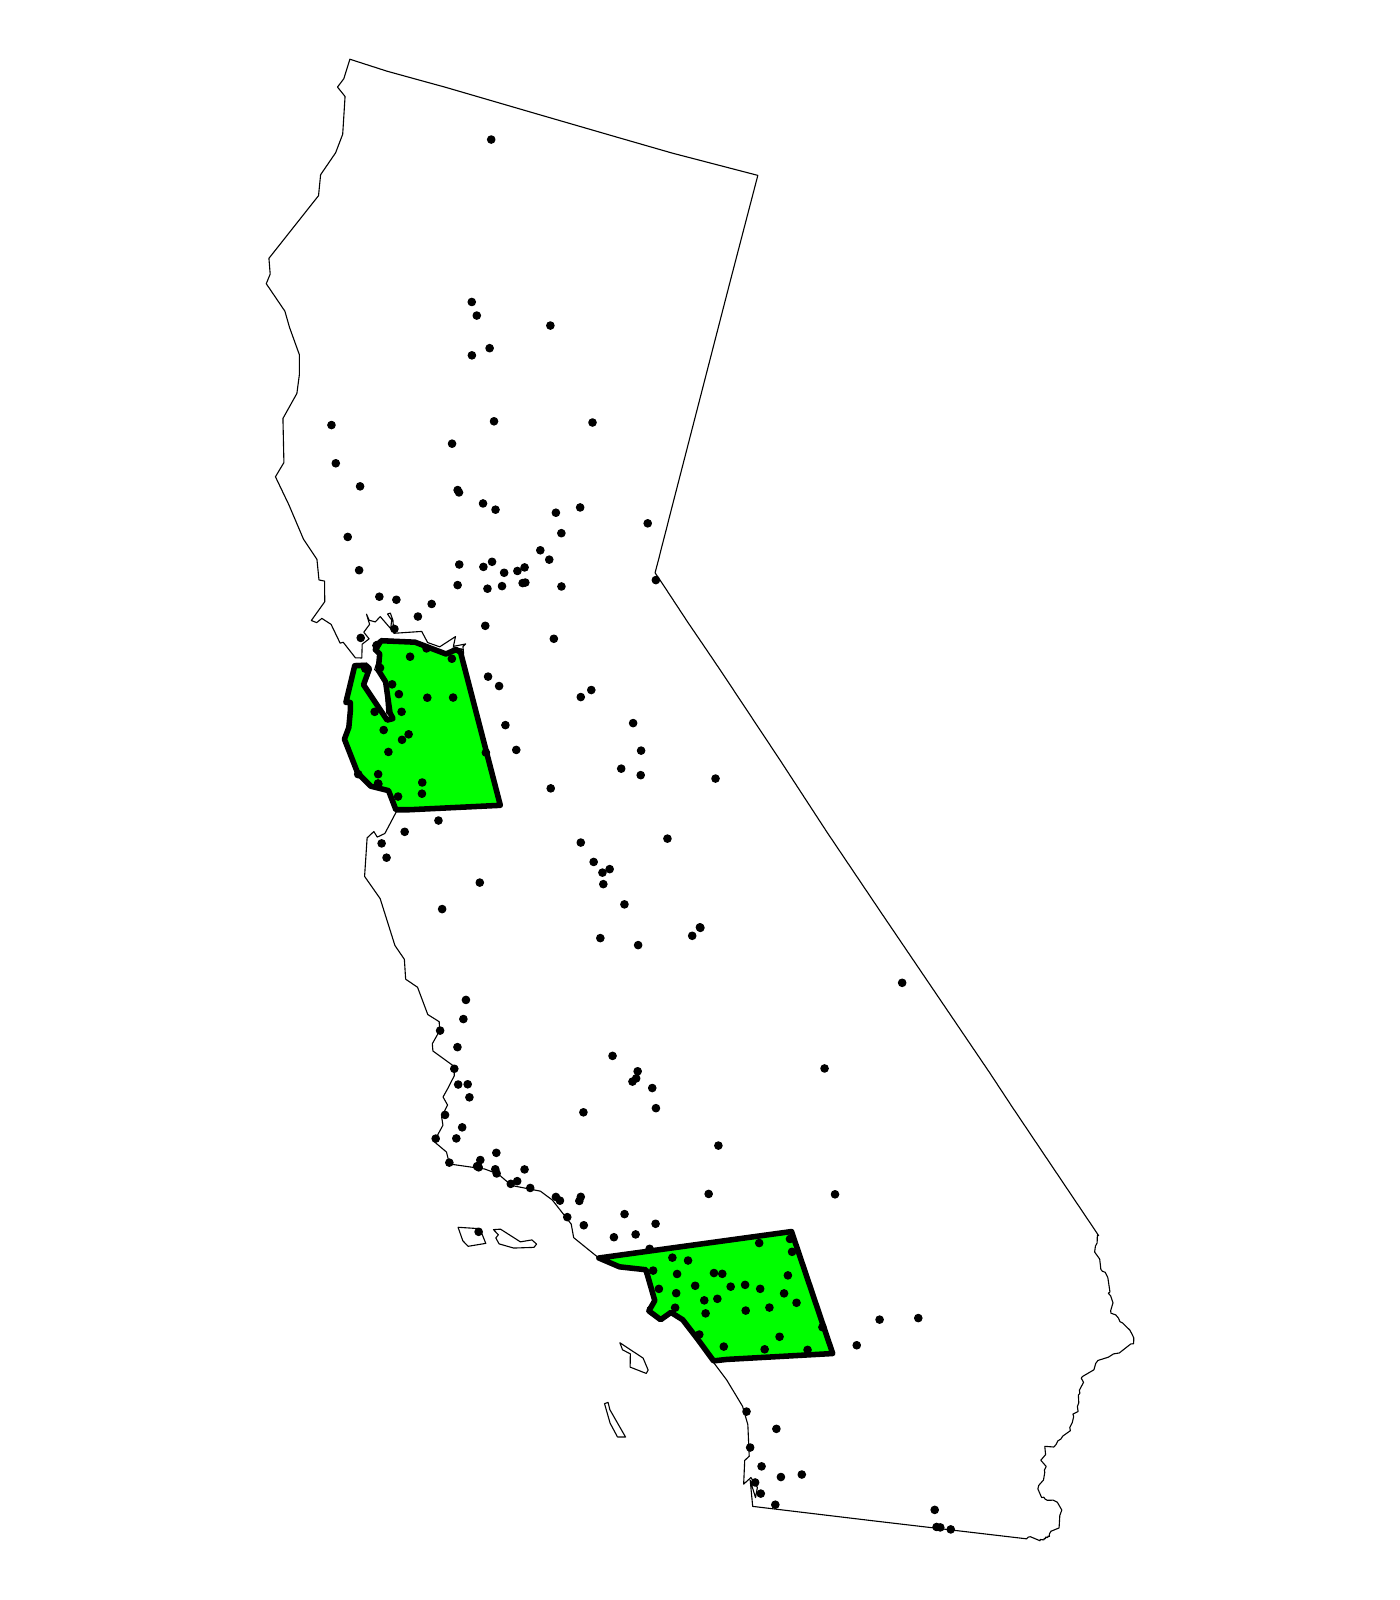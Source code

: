 % Created by tikzDevice version 0.6.2-92-0ad2792 on 2013-05-28 13:54:55
% !TEX encoding = UTF-8 Unicode
\documentclass[mathserif,compress]{beamer}
\nonstopmode

\usepackage{tikz}

\usepackage[active,tightpage,psfixbb]{preview}

\PreviewEnvironment{pgfpicture}

\setlength\PreviewBorder{0pt}

\newcommand{\SweaveOpts}[1]{}  % do not interfere with LaTeX
\newcommand{\SweaveInput}[1]{} % because they are not real TeX commands
\newcommand{\Sexpr}[1]{}       % will only be parsed by R

 
\usepackage{beamerthemeDresden} 
\usepackage[english]{babel}
\usepackage{amsmath,amssymb}
\usepackage[latin1]{inputenc}
\usepackage{palatino}
\usepackage{graphicx}
\usepackage{subfigure}
\usepackage{pgf}
\usepackage{relsize}
\def\beq{\begin{equation}}
\def\eeq{\end{equation}}
\def\bit{\begin{itemize}}
\def\eit{\end{itemize}}
\def\bdm{\begin{displaymath}}
\def\edm{\end{displaymath}}
\def\ben{\begin{enumerate}}
\def\een{\end{enumerate}}
\def\bc{\mathbf{c}}
\def\bd{\mathbf{d}}
\def\bh{\mathbf{h}}
\def\bm{\mathbf{m}}
\def\br{\mathbf{r}}
\def\bs{\mathbf{s}}
\def\bu{\mathbf{u}}
\def\bv{\mathbf{v}}
\def\bw{\mathbf{w}}
\def\bx{\mathbf{x}}
\def\by{\mathbf{y}}
\def\bz{\mathbf{z}}
\def\bA{\mathbf{A}}
\def\bD{\mathbf{D}}
\def\bG{\mathbf{G}}
\def\bI{\mathbf{I}}
\def\bQ{\mathbf{Q}}
\def\bR{\mathbf{R}}
\def\bS{\mathbf{S}}
\def\bV{\mathbf{V}}
\def\bW{\mathbf{W}}
\def\bX{\mathbf{X}}
\def\bY{\mathbf{Y}}
\def\bZ{\mathbf{Z}}
\def\cB{\mathcal{B}}
\def\cF{\mathcal{F}}
\def\cI{\mathcal{I}}
\def\cK{\mathcal{K}}
\def\cU{\mathcal{U}}
\def\bbeta{\mbox{\boldmath $\beta$}}
\def\bepsilon{\mbox{\boldmath $\epsilon$}}
\def\bdelta{\mbox{\boldmath $\delta$}}
\def\bgamma{\mbox{\boldmath $\gamma$}}
\def\bldeta{\mbox{\boldmath $\eta$}}
\def\bphi{\mbox{\boldmath $\phi$}}
\def\bkappa{\mbox{\boldmath $\kappa$}}
\def\blambda{\mbox{\boldmath $\lambda$}}
\def\bmu{\mbox{\boldmath $\mu$}}
\def\bnu{\mbox{\boldmath $\nu$}}
\def\btheta{\mbox{\boldmath $\theta$}}
\def\brho{\mbox{\boldmath $\rho$}}
\def\bDelta{\mbox{\boldmath $\Delta$}}
\def\bLambda{\mbox{\boldmath $\Lambda$}}
\def\bSigma{\mbox{\boldmath $\Sigma$}}
\def\var{\textrm{var}}
\def\cov{\textrm{cov}}
\def\log{\textrm{log}}
\def\median{\textrm{median}}
\def\argmin{\textrm{arg min }}
\def\bzero{\mathbf{0}}
\def\bone{\mathbf{1}}
\def\Poi{\textrm{Poi}}
\def\Unif{\textrm{Unif}}
\def\upp{^\prime}
\def\upi{^{-1}}
\newcommand{\cye}[1]{\color{yellow!70!black}#1}
\newcommand{\cre}[1]{\color{red!70!black}#1}
\newcommand{\cbl}[1]{\color{blue!70!black}#1}
\newcommand{\cgr}[1]{\color{green!70!black}#1}

\begin{document}

\begin{tikzpicture}[x=1pt,y=1pt]
\definecolor[named]{fillColor}{rgb}{1.00,1.00,1.00}
\path[use as bounding box,fill=fillColor,fill opacity=0.00] (0,0) rectangle (505.89,578.16);
\begin{scope}
\path[clip] (  0.00,  0.00) rectangle (505.89,578.16);

\path[] (  0.00,  0.00) rectangle (505.89,578.16);
\definecolor[named]{drawColor}{rgb}{0.00,0.00,0.00}

\path[draw=drawColor,line width= 0.4pt,line join=round,line cap=round,nonzero rule]
	(164.59,348.12) --
	(158.90,344.43) --
	(154.52,345.97) --
	(152.39,349.99) --
	(142.31,349.31) --
	(142.00,353.95) --
	(141.05,356.61) --
	(140.03,356.27) --
	(141.54,354.07) --
	(141.17,350.99) --
	(137.39,355.36) --
	(135.61,353.42) --
	(133.40,354.03) --
	(132.44,356.22) --
	(133.55,352.54) --
	(131.46,349.70) --
	(133.37,347.31) --
	(130.88,345.38) --
	(130.73,340.40) --
	(128.44,340.43) --
	(124.02,346.07) --
	(122.91,345.75) --
	(119.64,352.54) --
	(116.30,354.69) --
	(114.44,353.17) --
	(112.50,353.93) --
	(117.34,360.72) --
	(117.30,368.17) --
	(115.26,368.60) --
	(114.53,376.02) --
	(109.66,383.33) --
	(104.37,395.77) --
	( 99.53,405.87) --
	(102.59,411.00) --
	(102.24,426.95) --
	(107.28,435.99) --
	(108.17,442.72) --
	(108.20,449.92) --
	(104.59,459.93) --
	(102.95,465.70) --
	( 96.21,475.64) --
	( 97.63,479.10) --
	( 97.18,484.81) --
	(115.10,507.45) --
	(115.85,515.02) --
	(121.27,522.94) --
	(123.83,529.63) --
	(124.69,543.29) --
	(121.95,546.69) --
	(124.23,549.69) --
	(126.43,556.75) --
	(139.84,552.43) --
	(150.57,549.47) --
	(160.79,546.67) --
	(193.53,537.12) --
	(222.99,528.57) --
	(242.90,522.83) --
	(273.84,514.78) --
	(263.70,475.91) --
	(245.68,406.03) --
	(242.25,392.73) --
	(240.64,386.39) --
	(238.74,379.06) --
	(238.13,376.53) --
	(237.58,374.49) --
	(236.71,371.16) --
	(239.72,366.71) --
	(248.59,353.22) --
	(255.97,342.38) --
	(260.75,335.30) --
	(281.98,303.31) --
	(298.83,277.45) --
	(318.99,247.50) --
	(357.69,190.41) --
	(365.64,178.33) --
	(396.98,131.69) --
	(396.52,131.72) --
	(396.45,129.01) --
	(395.84,127.91) --
	(395.54,125.75) --
	(397.37,123.19) --
	(397.79,119.48) --
	(398.33,118.81) --
	(399.38,118.40) --
	(400.32,116.45) --
	(401.08,111.31) --
	(400.50,110.83) --
	(401.32,109.90) --
	(402.17,107.36) --
	(401.33,104.52) --
	(401.45,103.62) --
	(403.14,103.05) --
	(404.14,101.89) --
	(404.69,100.59) --
	(405.64,100.08) --
	(408.26, 97.54) --
	(409.12, 95.92) --
	(409.68, 94.71) --
	(409.64, 92.61) --
	(408.61, 92.52) --
	(404.44, 89.26) --
	(402.33, 88.92) --
	(400.56, 87.76) --
	(396.73, 86.56) --
	(395.94, 85.49) --
	(395.28, 83.18) --
	(391.12, 80.74) --
	(390.70, 80.18) --
	(391.53, 78.64) --
	(390.03, 75.81) --
	(390.20, 74.72) --
	(389.67, 74.02) --
	(389.81, 71.26) --
	(389.31, 69.92) --
	(389.56, 68.12) --
	(387.69, 67.19) --
	(387.97, 66.27) --
	(387.48, 64.18) --
	(386.56, 62.27) --
	(386.79, 61.19) --
	(384.00, 59.20) --
	(383.34, 58.16) --
	(382.25, 57.49) --
	(381.59, 56.15) --
	(380.81, 55.28) --
	(377.53, 55.53) --
	(377.82, 52.52) --
	(376.09, 50.51) --
	(378.05, 48.23) --
	(377.37, 46.91) --
	(377.53, 46.14) --
	(377.06, 43.35) --
	(375.36, 41.43) --
	(375.03, 40.14) --
	(376.39, 37.02) --
	(377.20, 37.14) --
	(377.55, 36.53) --
	(378.45, 36.02) --
	(380.59, 36.08) --
	(382.05, 35.34) --
	(383.68, 32.51) --
	(382.96, 30.54) --
	(382.70, 26.04) --
	(379.75, 24.84) --
	(379.18, 23.85) --
	(379.22, 23.01) --
	(378.69, 23.10) --
	(378.60, 22.59) --
	(377.85, 22.74) --
	(377.77, 22.16) --
	(377.31, 22.25) --
	(377.21, 21.70) --
	(375.92, 21.87) --
	(375.81, 21.41) --
	(372.31, 22.87) --
	(371.50, 22.71) --
	(370.98, 22.10) --
	(314.04, 28.79) --
	(271.98, 33.83) --
	(271.09, 43.27) --
	(273.01, 36.99) --
	(273.68, 40.69) --
	(271.35, 44.25) --
	(268.72, 41.87) --
	(269.10, 50.44) --
	(270.73, 51.94) --
	(270.23, 63.36) --
	(268.32, 70.00) --
	(262.63, 79.44) --
	(246.39,101.15) --
	(241.15,103.74) --
	(238.76,100.75) --
	(234.48,103.53) --
	(233.96,105.54) --
	(236.00,106.92) --
	(235.87,110.54) --
	(232.54,119.19) --
	(222.62,120.63) --
	(216.92,123.14) --
	(207.29,130.94) --
	(206.41,135.83) --
	(199.59,144.52) --
	(195.27,147.73) --
	(184.84,149.79) --
	(180.00,153.95) --
	(175.10,155.74) --
	(162.41,157.55) --
	(161.33,161.87) --
	(156.84,165.66) --
	(160.05,171.55) --
	(159.59,174.53) --
	(161.72,178.87) --
	(160.09,181.76) --
	(161.80,184.83) --
	(164.16,189.44) --
	(164.15,192.78) --
	(156.43,198.38) --
	(156.22,201.01) --
	(158.86,205.69) --
	(158.70,208.97) --
	(154.58,211.55) --
	(150.88,221.41) --
	(146.58,224.33) --
	(146.12,231.51) --
	(142.71,236.49) --
	(137.37,253.44) --
	(131.74,261.47) --
	(132.66,275.40) --
	(135.09,277.69) --
	(136.31,275.67) --
	(139.07,276.98) --
	(143.12,284.64) --
	(142.39,286.45) --
	(140.43,292.75) --
	(133.55,293.92) --
	(130.06,297.65) --
	(127.70,303.78) --
	(124.26,311.58) --
	(126.74,316.70) --
	(126.52,323.32) --
	(124.73,326.07) --
	(127.42,334.44) --
	(128.55,338.38) --
	(132.51,338.57) --
	(133.40,334.02) --
	(132.35,333.14) --
	(131.34,328.66) --
	(139.29,318.31) --
	(143.65,317.50) --
	(139.75,320.48) --
	(138.98,332.95) --
	(135.38,336.20) --
	(137.10,341.55) --
	(134.97,343.06) --
	(135.53,346.20) --
	(139.21,347.29) --
	(150.69,346.23) --
	(161.41,341.51) --
	(163.77,344.07) --
	(166.87,343.63) --
	(166.74,342.10) --
	(167.55,341.87) --
	(167.28,344.53) --
	(168.28,345.46) --
	(163.84,344.59) --
	(164.59,348.12) --
	cycle
	(180.86,134.00) --
	(188.05,129.41) --
	(192.21,130.11) --
	(193.90,128.60) --
	(192.92,127.42) --
	(185.61,127.17) --
	(180.35,128.68) --
	(179.16,130.83) --
	(180.08,131.98) --
	(178.31,133.83) --
	(180.86,134.00) --
	cycle
	(167.23,129.81) --
	(165.52,134.68) --
	(173.41,134.17) --
	(175.54,128.86) --
	(169.15,127.81) --
	(167.23,129.81) --
	cycle
	(223.98, 92.97) --
	(232.39, 87.40) --
	(234.21, 83.08) --
	(233.52, 81.87) --
	(227.70, 84.15) --
	(227.77, 88.95) --
	(224.96, 90.38) --
	(223.98, 92.97) --
	cycle
	(226.04, 58.88) --
	(223.12, 58.92) --
	(220.45, 63.93) --
	(218.44, 70.96) --
	(219.73, 71.41) --
	(220.36, 68.79) --
	(226.04, 58.88) --
	cycle;
\definecolor[named]{fillColor}{rgb}{0.00,1.00,0.00}

\path[draw=drawColor,line width= 2.0pt,line join=round,line cap=round,fill=fillColor,nonzero rule]
	(257.85, 86.40) --
	(252.01, 94.37) --
	(246.69,101.27) --
	(242.44,103.93) --
	(238.72,101.27) --
	(234.47,104.46) --
	(236.60,108.18) --
	(233.41,119.33) --
	(223.84,120.39) --
	(216.40,123.58) --
	(286.02,133.14) --
	(300.90, 89.06) --
	(262.64, 86.93) --
	(257.85, 86.40) --
	cycle;

\path[draw=drawColor,line width= 2.0pt,line join=round,line cap=round,fill=fillColor,nonzero rule]
	(143.06,285.55) --
	(140.40,292.46) --
	(134.02,294.05) --
	(129.24,298.83) --
	(124.46,311.05) --
	(126.05,315.29) --
	(126.58,321.14) --
	(126.58,324.32) --
	(124.99,324.32) --
	(128.18,337.60) --
	(132.43,337.60) --
	(133.49,336.54) --
	(131.37,330.70) --
	(139.87,317.95) --
	(142.00,318.48) --
	(140.93,320.61) --
	(139.34,331.76) --
	(136.68,336.01) --
	(137.21,341.85) --
	(135.62,343.44) --
	(137.74,346.63) --
	(149.97,346.10) --
	(161.13,341.85) --
	(164.85,343.44) --
	(166.44,342.38) --
	(180.79,287.15) --
	(147.84,285.55) --
	(143.06,285.55) --
	cycle;
\definecolor[named]{fillColor}{rgb}{0.00,0.00,0.00}

\path[draw=drawColor,line width= 0.4pt,line join=round,line cap=round,fill=fillColor] (121.33,410.75) circle (  1.35);

\path[draw=drawColor,line width= 0.4pt,line join=round,line cap=round,fill=fillColor] (119.78,424.56) circle (  1.35);

\path[draw=drawColor,line width= 0.4pt,line join=round,line cap=round,fill=fillColor] (132.00,336.52) circle (  1.35);

\path[draw=drawColor,line width= 0.4pt,line join=round,line cap=round,fill=fillColor] (136.03,344.89) circle (  1.35);

\path[draw=drawColor,line width= 0.4pt,line join=round,line cap=round,fill=fillColor] (146.23,277.58) circle (  1.35);

\path[draw=drawColor,line width= 0.4pt,line join=round,line cap=round,fill=fillColor] (159.04,205.75) circle (  1.35);

\path[draw=drawColor,line width= 0.4pt,line join=round,line cap=round,fill=fillColor] (137.33,336.82) circle (  1.35);

\path[draw=drawColor,line width= 0.4pt,line join=round,line cap=round,fill=fillColor] (129.44,298.40) circle (  1.35);

\path[draw=drawColor,line width= 0.4pt,line join=round,line cap=round,fill=fillColor] (129.77,372.10) circle (  1.35);

\path[draw=drawColor,line width= 0.4pt,line join=round,line cap=round,fill=fillColor] (177.50,527.73) circle (  1.35);

\path[draw=drawColor,line width= 0.4pt,line join=round,line cap=round,fill=fillColor] (244.35,110.86) circle (  1.35);

\path[draw=drawColor,line width= 0.4pt,line join=round,line cap=round,fill=fillColor] (234.05,389.05) circle (  1.35);

\path[draw=drawColor,line width= 0.4pt,line join=round,line cap=round,fill=fillColor] (137.90,273.40) circle (  1.35);

\path[draw=drawColor,line width= 0.4pt,line join=round,line cap=round,fill=fillColor] (136.72,294.88) circle (  1.35);

\path[draw=drawColor,line width= 0.4pt,line join=round,line cap=round,fill=fillColor] (135.39,320.94) circle (  1.35);

\path[draw=drawColor,line width= 0.4pt,line join=round,line cap=round,fill=fillColor] (165.57,186.27) circle (  1.35);

\path[draw=drawColor,line width= 0.4pt,line join=round,line cap=round,fill=fillColor] (130.12,402.41) circle (  1.35);

\path[draw=drawColor,line width= 0.4pt,line join=round,line cap=round,fill=fillColor] (136.59,295.04) circle (  1.35);

\path[draw=drawColor,line width= 0.4pt,line join=round,line cap=round,fill=fillColor] (164.15,191.96) circle (  1.35);

\path[draw=drawColor,line width= 0.4pt,line join=round,line cap=round,fill=fillColor] (125.65,384.13) circle (  1.35);

\path[draw=drawColor,line width= 0.4pt,line join=round,line cap=round,fill=fillColor] (165.30,199.77) circle (  1.35);

\path[draw=drawColor,line width= 0.4pt,line join=round,line cap=round,fill=fillColor] (143.84,290.33) circle (  1.35);

\path[draw=drawColor,line width= 0.4pt,line join=round,line cap=round,fill=fillColor] (236.99,368.54) circle (  1.35);

\path[draw=drawColor,line width= 0.4pt,line join=round,line cap=round,fill=fillColor] (160.81,175.28) circle (  1.35);

\path[draw=drawColor,line width= 0.4pt,line join=round,line cap=round,fill=fillColor] (143.23,361.43) circle (  1.35);

\path[draw=drawColor,line width= 0.4pt,line join=round,line cap=round,fill=fillColor] (209.86,145.67) circle (  1.35);

\path[draw=drawColor,line width= 0.4pt,line join=round,line cap=round,fill=fillColor] (141.69,330.87) circle (  1.35);

\path[draw=drawColor,line width= 0.4pt,line join=round,line cap=round,fill=fillColor] (137.08,362.53) circle (  1.35);

\path[draw=drawColor,line width= 0.4pt,line join=round,line cap=round,fill=fillColor] (164.89,166.79) circle (  1.35);

\path[draw=drawColor,line width= 0.4pt,line join=round,line cap=round,fill=fillColor] (189.82,367.65) circle (  1.35);

\path[draw=drawColor,line width= 0.4pt,line join=round,line cap=round,fill=fillColor] (184.56,150.37) circle (  1.35);

\path[draw=drawColor,line width= 0.4pt,line join=round,line cap=round,fill=fillColor] (145.11,320.95) circle (  1.35);

\path[draw=drawColor,line width= 0.4pt,line join=round,line cap=round,fill=fillColor] (214.10,425.48) circle (  1.35);

\path[draw=drawColor,line width= 0.4pt,line join=round,line cap=round,fill=fillColor] (169.63,181.64) circle (  1.35);

\path[draw=drawColor,line width= 0.4pt,line join=round,line cap=round,fill=fillColor] (170.52,449.75) circle (  1.35);

\path[draw=drawColor,line width= 0.4pt,line join=round,line cap=round,fill=fillColor] (252.68, 95.93) circle (  1.35);

\path[draw=drawColor,line width= 0.4pt,line join=round,line cap=round,fill=fillColor] (144.14,327.32) circle (  1.35);

\path[draw=drawColor,line width= 0.4pt,line join=round,line cap=round,fill=fillColor] (139.68,268.24) circle (  1.35);

\path[draw=drawColor,line width= 0.4pt,line join=round,line cap=round,fill=fillColor] (274.90, 38.45) circle (  1.35);

\path[draw=drawColor,line width= 0.4pt,line join=round,line cap=round,fill=fillColor] (130.35,347.65) circle (  1.35);

\path[draw=drawColor,line width= 0.4pt,line join=round,line cap=round,fill=fillColor] (159.77,249.66) circle (  1.35);

\path[draw=drawColor,line width= 0.4pt,line join=round,line cap=round,fill=fillColor] (138.64,314.36) circle (  1.35);

\path[draw=drawColor,line width= 0.4pt,line join=round,line cap=round,fill=fillColor] (228.78,316.86) circle (  1.35);

\path[draw=drawColor,line width= 0.4pt,line join=round,line cap=round,fill=fillColor] (163.35,417.83) circle (  1.35);

\path[draw=drawColor,line width= 0.4pt,line join=round,line cap=round,fill=fillColor] (326.00,223.02) circle (  1.35);

\path[draw=drawColor,line width= 0.4pt,line join=round,line cap=round,fill=fillColor] (145.27,310.83) circle (  1.35);

\path[draw=drawColor,line width= 0.4pt,line join=round,line cap=round,fill=fillColor] (172.95,133.04) circle (  1.35);

\path[draw=drawColor,line width= 0.4pt,line join=round,line cap=round,fill=fillColor] (180.35,330.25) circle (  1.35);

\path[draw=drawColor,line width= 0.4pt,line join=round,line cap=round,fill=fillColor] (243.95,105.61) circle (  1.35);

\path[draw=drawColor,line width= 0.4pt,line join=round,line cap=round,fill=fillColor] (147.66,312.81) circle (  1.35);

\path[draw=drawColor,line width= 0.4pt,line join=round,line cap=round,fill=fillColor] (175.57,306.21) circle (  1.35);

\path[draw=drawColor,line width= 0.4pt,line join=round,line cap=round,fill=fillColor] (254.97,103.57) circle (  1.35);

\path[draw=drawColor,line width= 0.4pt,line join=round,line cap=round,fill=fillColor] (176.92,452.34) circle (  1.35);

\path[draw=drawColor,line width= 0.4pt,line join=round,line cap=round,fill=fillColor] (272.87, 42.47) circle (  1.35);

\path[draw=drawColor,line width= 0.4pt,line join=round,line cap=round,fill=fillColor] (178.51,425.92) circle (  1.35);

\path[draw=drawColor,line width= 0.4pt,line join=round,line cap=round,fill=fillColor] (142.53,350.88) circle (  1.35);

\path[draw=drawColor,line width= 0.4pt,line join=round,line cap=round,fill=fillColor] (198.88,460.51) circle (  1.35);

\path[draw=drawColor,line width= 0.4pt,line join=round,line cap=round,fill=fillColor] (231.52,298.05) circle (  1.35);

\path[draw=drawColor,line width= 0.4pt,line join=round,line cap=round,fill=fillColor] (162.37,158.04) circle (  1.35);

\path[draw=drawColor,line width= 0.4pt,line join=round,line cap=round,fill=fillColor] (158.44,281.66) circle (  1.35);

\path[draw=drawColor,line width= 0.4pt,line join=round,line cap=round,fill=fillColor] (136.65,298.40) circle (  1.35);

\path[draw=drawColor,line width= 0.4pt,line join=round,line cap=round,fill=fillColor] (165.37,401.07) circle (  1.35);

\path[draw=drawColor,line width= 0.4pt,line join=round,line cap=round,fill=fillColor] (169.00,186.36) circle (  1.35);

\path[draw=drawColor,line width= 0.4pt,line join=round,line cap=round,fill=fillColor] (174.68,373.31) circle (  1.35);

\path[draw=drawColor,line width= 0.4pt,line join=round,line cap=round,fill=fillColor] (172.28,464.13) circle (  1.35);

\path[draw=drawColor,line width= 0.4pt,line join=round,line cap=round,fill=fillColor] (157.44,166.72) circle (  1.35);

\path[draw=drawColor,line width= 0.4pt,line join=round,line cap=round,fill=fillColor] (280.15, 34.43) circle (  1.35);

\path[draw=drawColor,line width= 0.4pt,line join=round,line cap=round,fill=fillColor] (269.75, 68.08) circle (  1.35);

\path[draw=drawColor,line width= 0.4pt,line join=round,line cap=round,fill=fillColor] (258.55,296.82) circle (  1.35);

\path[draw=drawColor,line width= 0.4pt,line join=round,line cap=round,fill=fillColor] (179.05,393.98) circle (  1.35);

\path[draw=drawColor,line width= 0.4pt,line join=round,line cap=round,fill=fillColor] (165.95,374.17) circle (  1.35);

\path[draw=drawColor,line width= 0.4pt,line join=round,line cap=round,fill=fillColor] (177.80,375.15) circle (  1.35);

\path[draw=drawColor,line width= 0.4pt,line join=round,line cap=round,fill=fillColor] (165.86,400.21) circle (  1.35);

\path[draw=drawColor,line width= 0.4pt,line join=round,line cap=round,fill=fillColor] (202.85,385.49) circle (  1.35);

\path[draw=drawColor,line width= 0.4pt,line join=round,line cap=round,fill=fillColor] (209.64,394.79) circle (  1.35);

\path[draw=drawColor,line width= 0.4pt,line join=round,line cap=round,fill=fillColor] (191.60,148.88) circle (  1.35);

\path[draw=drawColor,line width= 0.4pt,line join=round,line cap=round,fill=fillColor] (179.35,161.58) circle (  1.35);

\path[draw=drawColor,line width= 0.4pt,line join=round,line cap=round,fill=fillColor] (282.18, 44.44) circle (  1.35);

\path[draw=drawColor,line width= 0.4pt,line join=round,line cap=round,fill=fillColor] (271.07, 55.10) circle (  1.35);

\path[draw=drawColor,line width= 0.4pt,line join=round,line cap=round,fill=fillColor] (297.95,192.07) circle (  1.35);

\path[draw=drawColor,line width= 0.4pt,line join=round,line cap=round,fill=fillColor] (154.12,343.85) circle (  1.35);

\path[draw=drawColor,line width= 0.4pt,line join=round,line cap=round,fill=fillColor] (173.56,158.98) circle (  1.35);

\path[draw=drawColor,line width= 0.4pt,line join=round,line cap=round,fill=fillColor] (238.09,112.42) circle (  1.35);

\path[draw=drawColor,line width= 0.4pt,line join=round,line cap=round,fill=fillColor] (176.36,333.66) circle (  1.35);

\path[draw=drawColor,line width= 0.4pt,line join=round,line cap=round,fill=fillColor] (231.66,306.92) circle (  1.35);

\path[draw=drawColor,line width= 0.4pt,line join=round,line cap=round,fill=fillColor] (167.01,170.79) circle (  1.35);

\path[draw=drawColor,line width= 0.4pt,line join=round,line cap=round,fill=fillColor] (209.86,326.28) circle (  1.35);

\path[draw=drawColor,line width= 0.4pt,line join=round,line cap=round,fill=fillColor] (151.01,355.38) circle (  1.35);

\path[draw=drawColor,line width= 0.4pt,line join=round,line cap=round,fill=fillColor] (236.01,119.03) circle (  1.35);

\path[draw=drawColor,line width= 0.4pt,line join=round,line cap=round,fill=fillColor] (225.67,139.44) circle (  1.35);

\path[draw=drawColor,line width= 0.4pt,line join=round,line cap=round,fill=fillColor] (244.66,117.80) circle (  1.35);

\path[draw=drawColor,line width= 0.4pt,line join=round,line cap=round,fill=fillColor] (163.73,326.10) circle (  1.35);

\path[draw=drawColor,line width= 0.4pt,line join=round,line cap=round,fill=fillColor] (176.15,365.43) circle (  1.35);

\path[draw=drawColor,line width= 0.4pt,line join=round,line cap=round,fill=fillColor] (210.95,135.41) circle (  1.35);

\path[draw=drawColor,line width= 0.4pt,line join=round,line cap=round,fill=fillColor] (152.58,295.40) circle (  1.35);

\path[draw=drawColor,line width= 0.4pt,line join=round,line cap=round,fill=fillColor] (167.44,209.92) circle (  1.35);

\path[draw=drawColor,line width= 0.4pt,line join=round,line cap=round,fill=fillColor] (280.55, 61.84) circle (  1.35);

\path[draw=drawColor,line width= 0.4pt,line join=round,line cap=round,fill=fillColor] (148.18,340.85) circle (  1.35);

\path[draw=drawColor,line width= 0.4pt,line join=round,line cap=round,fill=fillColor] (275.19, 48.29) circle (  1.35);

\path[draw=drawColor,line width= 0.4pt,line join=round,line cap=round,fill=fillColor] (170.47,469.03) circle (  1.35);

\path[draw=drawColor,line width= 0.4pt,line join=round,line cap=round,fill=fillColor] (163.28,340.12) circle (  1.35);

\path[draw=drawColor,line width= 0.4pt,line join=round,line cap=round,fill=fillColor] (189.54,155.58) circle (  1.35);

\path[draw=drawColor,line width= 0.4pt,line join=round,line cap=round,fill=fillColor] (202.34,144.30) circle (  1.35);

\path[draw=drawColor,line width= 0.4pt,line join=round,line cap=round,fill=fillColor] (331.82,101.87) circle (  1.35);

\path[draw=drawColor,line width= 0.4pt,line join=round,line cap=round,fill=fillColor] (173.37,259.23) circle (  1.35);

\path[draw=drawColor,line width= 0.4pt,line join=round,line cap=round,fill=fillColor] (155.98,359.91) circle (  1.35);

\path[draw=drawColor,line width= 0.4pt,line join=round,line cap=round,fill=fillColor] (261.53, 91.57) circle (  1.35);

\path[draw=drawColor,line width= 0.4pt,line join=round,line cap=round,fill=fillColor] (241.18,275.12) circle (  1.35);

\path[draw=drawColor,line width= 0.4pt,line join=round,line cap=round,fill=fillColor] (182.63,316.13) circle (  1.35);

\path[draw=drawColor,line width= 0.4pt,line join=round,line cap=round,fill=fillColor] (174.54,396.23) circle (  1.35);

\path[draw=drawColor,line width= 0.4pt,line join=round,line cap=round,fill=fillColor] (152.47,291.35) circle (  1.35);

\path[draw=drawColor,line width= 0.4pt,line join=round,line cap=round,fill=fillColor] (182.17,371.19) circle (  1.35);

\path[draw=drawColor,line width= 0.4pt,line join=round,line cap=round,fill=fillColor] (291.81, 90.38) circle (  1.35);

\path[draw=drawColor,line width= 0.4pt,line join=round,line cap=round,fill=fillColor] (254.48,108.27) circle (  1.35);

\path[draw=drawColor,line width= 0.4pt,line join=round,line cap=round,fill=fillColor] (140.35,306.44) circle (  1.35);

\path[draw=drawColor,line width= 0.4pt,line join=round,line cap=round,fill=fillColor] (338.44, 26.38) circle (  1.35);

\path[draw=drawColor,line width= 0.4pt,line join=round,line cap=round,fill=fillColor] (251.21,113.55) circle (  1.35);

\path[draw=drawColor,line width= 0.4pt,line join=round,line cap=round,fill=fillColor] (165.36,366.73) circle (  1.35);

\path[draw=drawColor,line width= 0.4pt,line join=round,line cap=round,fill=fillColor] (200.87,145.63) circle (  1.35);

\path[draw=drawColor,line width= 0.4pt,line join=round,line cap=round,fill=fillColor] (256.07,146.73) circle (  1.35);

\path[draw=drawColor,line width= 0.4pt,line join=round,line cap=round,fill=fillColor] (200.87,392.88) circle (  1.35);

\path[draw=drawColor,line width= 0.4pt,line join=round,line cap=round,fill=fillColor] (253.08,242.88) circle (  1.35);

\path[draw=drawColor,line width= 0.4pt,line join=round,line cap=round,fill=fillColor] (204.98,138.35) circle (  1.35);

\path[draw=drawColor,line width= 0.4pt,line join=round,line cap=round,fill=fillColor] (172.56,156.69) circle (  1.35);

\path[draw=drawColor,line width= 0.4pt,line join=round,line cap=round,fill=fillColor] (179.46,154.12) circle (  1.35);

\path[draw=drawColor,line width= 0.4pt,line join=round,line cap=round,fill=fillColor] (200.13,347.34) circle (  1.35);

\path[draw=drawColor,line width= 0.4pt,line join=round,line cap=round,fill=fillColor] (175.35,352.02) circle (  1.35);

\path[draw=drawColor,line width= 0.4pt,line join=round,line cap=round,fill=fillColor] (224.48,300.40) circle (  1.35);

\path[draw=drawColor,line width= 0.4pt,line join=round,line cap=round,fill=fillColor] (250.13,240.01) circle (  1.35);

\path[draw=drawColor,line width= 0.4pt,line join=round,line cap=round,fill=fillColor] (186.90,151.35) circle (  1.35);

\path[draw=drawColor,line width= 0.4pt,line join=round,line cap=round,fill=fillColor] (186.96,371.83) circle (  1.35);

\path[draw=drawColor,line width= 0.4pt,line join=round,line cap=round,fill=fillColor] (252.92,243.08) circle (  1.35);

\path[draw=drawColor,line width= 0.4pt,line join=round,line cap=round,fill=fillColor] (213.66,328.82) circle (  1.35);

\path[draw=drawColor,line width= 0.4pt,line join=round,line cap=round,fill=fillColor] (202.88,366.23) circle (  1.35);

\path[draw=drawColor,line width= 0.4pt,line join=round,line cap=round,fill=fillColor] (172.39,156.75) circle (  1.35);

\path[draw=drawColor,line width= 0.4pt,line join=round,line cap=round,fill=fillColor] (214.52,266.69) circle (  1.35);

\path[draw=drawColor,line width= 0.4pt,line join=round,line cap=round,fill=fillColor] (301.73,146.59) circle (  1.35);

\path[draw=drawColor,line width= 0.4pt,line join=round,line cap=round,fill=fillColor] (339.77, 26.23) circle (  1.35);

\path[draw=drawColor,line width= 0.4pt,line join=round,line cap=round,fill=fillColor] (259.59,164.20) circle (  1.35);

\path[draw=drawColor,line width= 0.4pt,line join=round,line cap=round,fill=fillColor] (221.34,196.61) circle (  1.35);

\path[draw=drawColor,line width= 0.4pt,line join=round,line cap=round,fill=fillColor] (189.56,373.12) circle (  1.35);

\path[draw=drawColor,line width= 0.4pt,line join=round,line cap=round,fill=fillColor] (181.40,366.36) circle (  1.35);

\path[draw=drawColor,line width= 0.4pt,line join=round,line cap=round,fill=fillColor] (221.84,131.08) circle (  1.35);

\path[draw=drawColor,line width= 0.4pt,line join=round,line cap=round,fill=fillColor] (195.24,379.31) circle (  1.35);

\path[draw=drawColor,line width= 0.4pt,line join=round,line cap=round,fill=fillColor] (230.59,236.64) circle (  1.35);

\path[draw=drawColor,line width= 0.4pt,line join=round,line cap=round,fill=fillColor] (209.86,273.70) circle (  1.35);

\path[draw=drawColor,line width= 0.4pt,line join=round,line cap=round,fill=fillColor] (186.55,307.17) circle (  1.35);

\path[draw=drawColor,line width= 0.4pt,line join=round,line cap=round,fill=fillColor] (154.40,326.03) circle (  1.35);

\path[draw=drawColor,line width= 0.4pt,line join=round,line cap=round,fill=fillColor] (225.64,251.36) circle (  1.35);

\path[draw=drawColor,line width= 0.4pt,line join=round,line cap=round,fill=fillColor] (198.47,375.92) circle (  1.35);

\path[draw=drawColor,line width= 0.4pt,line join=round,line cap=round,fill=fillColor] (337.75, 32.56) circle (  1.35);

\path[draw=drawColor,line width= 0.4pt,line join=round,line cap=round,fill=fillColor] (210.82,176.22) circle (  1.35);

\path[draw=drawColor,line width= 0.4pt,line join=round,line cap=round,fill=fillColor] (199.01,293.28) circle (  1.35);

\path[draw=drawColor,line width= 0.4pt,line join=round,line cap=round,fill=fillColor] (172.97,156.35) circle (  1.35);

\path[draw=drawColor,line width= 0.4pt,line join=round,line cap=round,fill=fillColor] (242.96,123.71) circle (  1.35);

\path[draw=drawColor,line width= 0.4pt,line join=round,line cap=round,fill=fillColor] (230.42,191.05) circle (  1.35);

\path[draw=drawColor,line width= 0.4pt,line join=round,line cap=round,fill=fillColor] (229.88,188.48) circle (  1.35);

\path[draw=drawColor,line width= 0.4pt,line join=round,line cap=round,fill=fillColor] (297.18, 98.58) circle (  1.35);

\path[draw=drawColor,line width= 0.4pt,line join=round,line cap=round,fill=fillColor] (343.55, 25.51) circle (  1.35);

\path[draw=drawColor,line width= 0.4pt,line join=round,line cap=round,fill=fillColor] (168.37,216.83) circle (  1.35);

\path[draw=drawColor,line width= 0.4pt,line join=round,line cap=round,fill=fillColor] (289.72, 45.34) circle (  1.35);

\path[draw=drawColor,line width= 0.4pt,line join=round,line cap=round,fill=fillColor] (317.84,101.31) circle (  1.35);

\path[draw=drawColor,line width= 0.4pt,line join=round,line cap=round,fill=fillColor] (228.54,187.32) circle (  1.35);

\path[draw=drawColor,line width= 0.4pt,line join=round,line cap=round,fill=fillColor] (216.93,239.17) circle (  1.35);

\path[draw=drawColor,line width= 0.4pt,line join=round,line cap=round,fill=fillColor] (220.30,264.10) circle (  1.35);

\path[draw=drawColor,line width= 0.4pt,line join=round,line cap=round,fill=fillColor] (218.01,258.67) circle (  1.35);

\path[draw=drawColor,line width= 0.4pt,line join=round,line cap=round,fill=fillColor] (178.97,155.64) circle (  1.35);

\path[draw=drawColor,line width= 0.4pt,line join=round,line cap=round,fill=fillColor] (217.69,262.83) circle (  1.35);

\path[draw=drawColor,line width= 0.4pt,line join=round,line cap=round,fill=fillColor] (276.31, 90.58) circle (  1.35);

\path[draw=drawColor,line width= 0.4pt,line join=round,line cap=round,fill=fillColor] (234.74,126.89) circle (  1.35);

\path[draw=drawColor,line width= 0.4pt,line join=round,line cap=round,fill=fillColor] (259.22,108.83) circle (  1.35);

\path[draw=drawColor,line width= 0.4pt,line join=round,line cap=round,fill=fillColor] (309.58, 92.05) circle (  1.35);

\path[draw=drawColor,line width= 0.4pt,line join=round,line cap=round,fill=fillColor] (209.34,144.20) circle (  1.35);

\path[draw=drawColor,line width= 0.4pt,line join=round,line cap=round,fill=fillColor] (188.86,367.46) circle (  1.35);

\path[draw=drawColor,line width= 0.4pt,line join=round,line cap=round,fill=fillColor] (285.46,130.46) circle (  1.35);

\path[draw=drawColor,line width= 0.4pt,line join=round,line cap=round,fill=fillColor] (264.03,113.22) circle (  1.35);

\path[draw=drawColor,line width= 0.4pt,line join=round,line cap=round,fill=fillColor] (248.62,122.67) circle (  1.35);

\path[draw=drawColor,line width= 0.4pt,line join=round,line cap=round,fill=fillColor] (229.68,132.10) circle (  1.35);

\path[draw=drawColor,line width= 0.4pt,line join=round,line cap=round,fill=fillColor] (236.89,135.95) circle (  1.35);

\path[draw=drawColor,line width= 0.4pt,line join=round,line cap=round,fill=fillColor] (235.69,185.00) circle (  1.35);

\path[draw=drawColor,line width= 0.4pt,line join=round,line cap=round,fill=fillColor] (286.21,125.81) circle (  1.35);

\path[draw=drawColor,line width= 0.4pt,line join=round,line cap=round,fill=fillColor] (281.69, 95.12) circle (  1.35);

\path[draw=drawColor,line width= 0.4pt,line join=round,line cap=round,fill=fillColor] (269.46,104.58) circle (  1.35);

\path[draw=drawColor,line width= 0.4pt,line join=round,line cap=round,fill=fillColor] (257.99,118.15) circle (  1.35);

\path[draw=drawColor,line width= 0.4pt,line join=round,line cap=round,fill=fillColor] (237.02,177.72) circle (  1.35);

\path[draw=drawColor,line width= 0.4pt,line join=round,line cap=round,fill=fillColor] (274.34,128.99) circle (  1.35);

\path[draw=drawColor,line width= 0.4pt,line join=round,line cap=round,fill=fillColor] (260.99,117.86) circle (  1.35);

\path[draw=drawColor,line width= 0.4pt,line join=round,line cap=round,fill=fillColor] (269.24,113.87) circle (  1.35);

\path[draw=drawColor,line width= 0.4pt,line join=round,line cap=round,fill=fillColor] (274.69,112.44) circle (  1.35);

\path[draw=drawColor,line width= 0.4pt,line join=round,line cap=round,fill=fillColor] (278.03,105.67) circle (  1.35);

\path[draw=drawColor,line width= 0.4pt,line join=round,line cap=round,fill=fillColor] (287.82,107.40) circle (  1.35);

\path[draw=drawColor,line width= 0.4pt,line join=round,line cap=round,fill=fillColor] (284.70,117.30) circle (  1.35);

\path[draw=drawColor,line width= 0.4pt,line join=round,line cap=round,fill=fillColor] (283.32,110.79) circle (  1.35);
\end{scope}
\end{tikzpicture}

\end{document}
